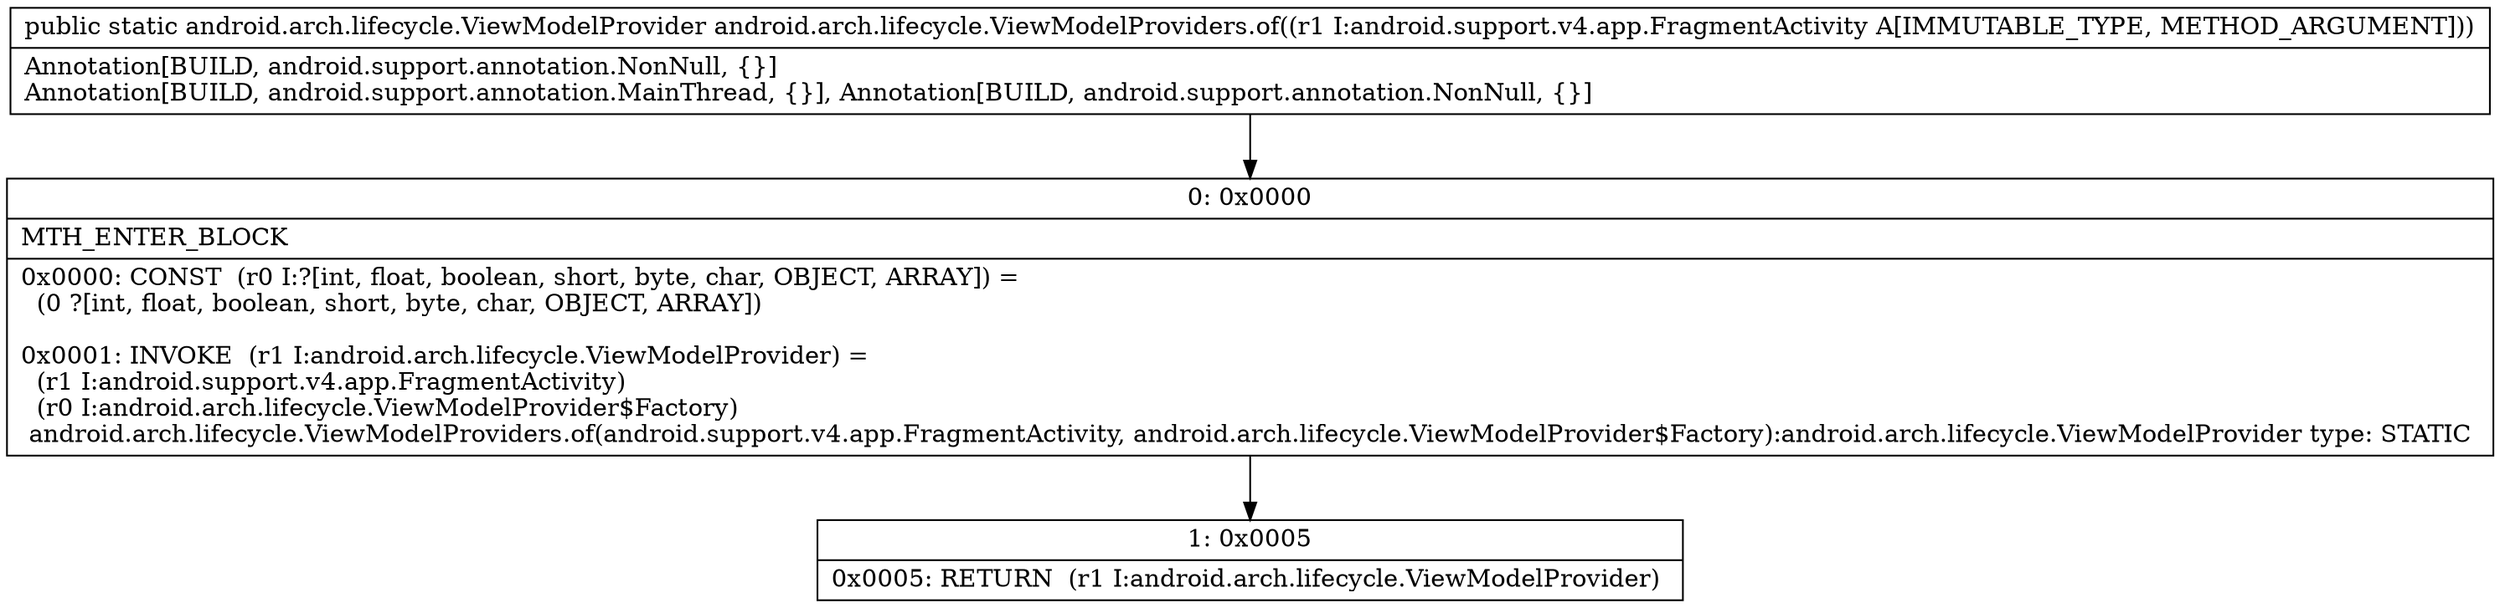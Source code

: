 digraph "CFG forandroid.arch.lifecycle.ViewModelProviders.of(Landroid\/support\/v4\/app\/FragmentActivity;)Landroid\/arch\/lifecycle\/ViewModelProvider;" {
Node_0 [shape=record,label="{0\:\ 0x0000|MTH_ENTER_BLOCK\l|0x0000: CONST  (r0 I:?[int, float, boolean, short, byte, char, OBJECT, ARRAY]) = \l  (0 ?[int, float, boolean, short, byte, char, OBJECT, ARRAY])\l \l0x0001: INVOKE  (r1 I:android.arch.lifecycle.ViewModelProvider) = \l  (r1 I:android.support.v4.app.FragmentActivity)\l  (r0 I:android.arch.lifecycle.ViewModelProvider$Factory)\l android.arch.lifecycle.ViewModelProviders.of(android.support.v4.app.FragmentActivity, android.arch.lifecycle.ViewModelProvider$Factory):android.arch.lifecycle.ViewModelProvider type: STATIC \l}"];
Node_1 [shape=record,label="{1\:\ 0x0005|0x0005: RETURN  (r1 I:android.arch.lifecycle.ViewModelProvider) \l}"];
MethodNode[shape=record,label="{public static android.arch.lifecycle.ViewModelProvider android.arch.lifecycle.ViewModelProviders.of((r1 I:android.support.v4.app.FragmentActivity A[IMMUTABLE_TYPE, METHOD_ARGUMENT]))  | Annotation[BUILD, android.support.annotation.NonNull, \{\}]\lAnnotation[BUILD, android.support.annotation.MainThread, \{\}], Annotation[BUILD, android.support.annotation.NonNull, \{\}]\l}"];
MethodNode -> Node_0;
Node_0 -> Node_1;
}

